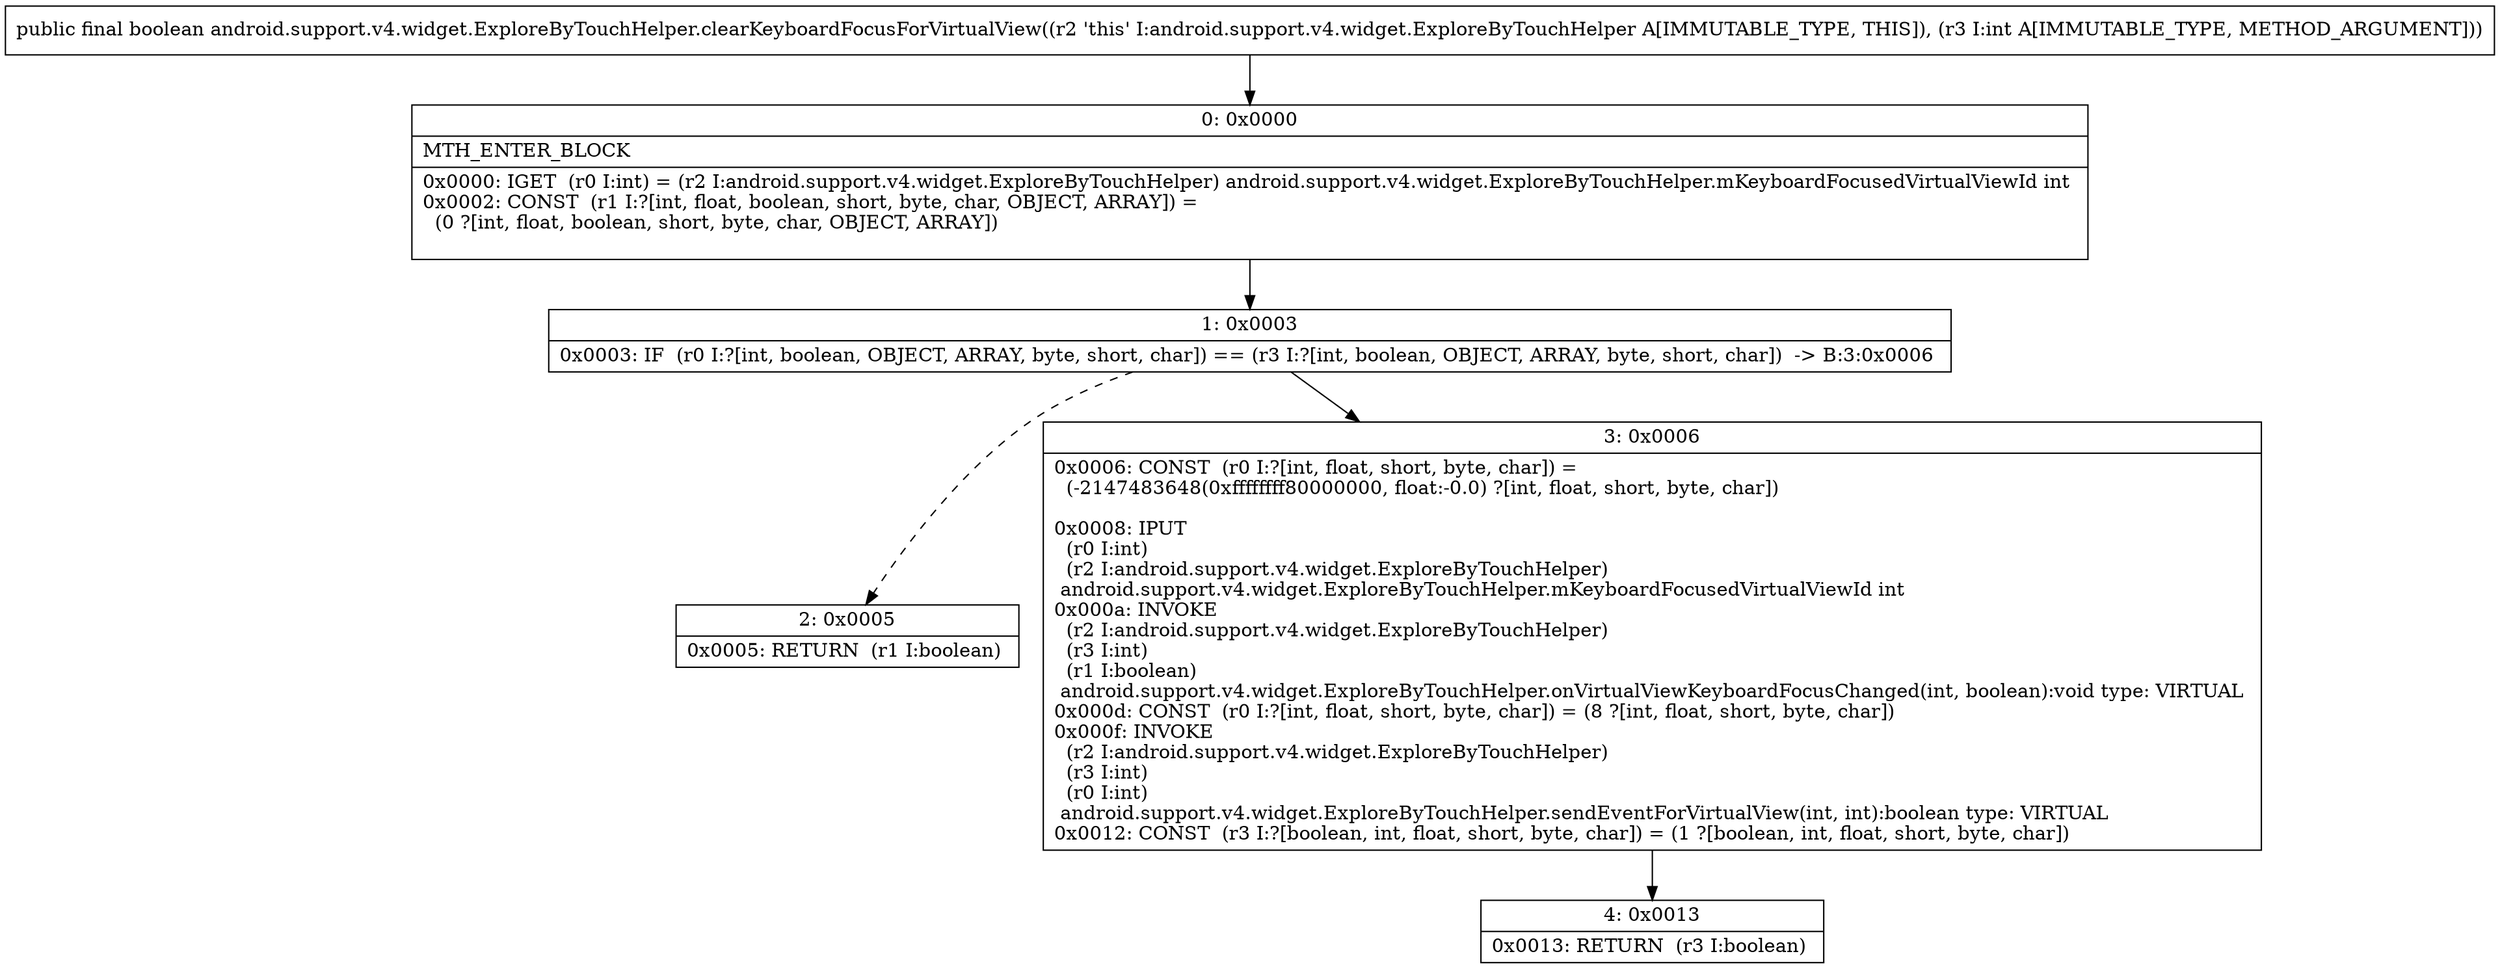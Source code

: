digraph "CFG forandroid.support.v4.widget.ExploreByTouchHelper.clearKeyboardFocusForVirtualView(I)Z" {
Node_0 [shape=record,label="{0\:\ 0x0000|MTH_ENTER_BLOCK\l|0x0000: IGET  (r0 I:int) = (r2 I:android.support.v4.widget.ExploreByTouchHelper) android.support.v4.widget.ExploreByTouchHelper.mKeyboardFocusedVirtualViewId int \l0x0002: CONST  (r1 I:?[int, float, boolean, short, byte, char, OBJECT, ARRAY]) = \l  (0 ?[int, float, boolean, short, byte, char, OBJECT, ARRAY])\l \l}"];
Node_1 [shape=record,label="{1\:\ 0x0003|0x0003: IF  (r0 I:?[int, boolean, OBJECT, ARRAY, byte, short, char]) == (r3 I:?[int, boolean, OBJECT, ARRAY, byte, short, char])  \-\> B:3:0x0006 \l}"];
Node_2 [shape=record,label="{2\:\ 0x0005|0x0005: RETURN  (r1 I:boolean) \l}"];
Node_3 [shape=record,label="{3\:\ 0x0006|0x0006: CONST  (r0 I:?[int, float, short, byte, char]) = \l  (\-2147483648(0xffffffff80000000, float:\-0.0) ?[int, float, short, byte, char])\l \l0x0008: IPUT  \l  (r0 I:int)\l  (r2 I:android.support.v4.widget.ExploreByTouchHelper)\l android.support.v4.widget.ExploreByTouchHelper.mKeyboardFocusedVirtualViewId int \l0x000a: INVOKE  \l  (r2 I:android.support.v4.widget.ExploreByTouchHelper)\l  (r3 I:int)\l  (r1 I:boolean)\l android.support.v4.widget.ExploreByTouchHelper.onVirtualViewKeyboardFocusChanged(int, boolean):void type: VIRTUAL \l0x000d: CONST  (r0 I:?[int, float, short, byte, char]) = (8 ?[int, float, short, byte, char]) \l0x000f: INVOKE  \l  (r2 I:android.support.v4.widget.ExploreByTouchHelper)\l  (r3 I:int)\l  (r0 I:int)\l android.support.v4.widget.ExploreByTouchHelper.sendEventForVirtualView(int, int):boolean type: VIRTUAL \l0x0012: CONST  (r3 I:?[boolean, int, float, short, byte, char]) = (1 ?[boolean, int, float, short, byte, char]) \l}"];
Node_4 [shape=record,label="{4\:\ 0x0013|0x0013: RETURN  (r3 I:boolean) \l}"];
MethodNode[shape=record,label="{public final boolean android.support.v4.widget.ExploreByTouchHelper.clearKeyboardFocusForVirtualView((r2 'this' I:android.support.v4.widget.ExploreByTouchHelper A[IMMUTABLE_TYPE, THIS]), (r3 I:int A[IMMUTABLE_TYPE, METHOD_ARGUMENT])) }"];
MethodNode -> Node_0;
Node_0 -> Node_1;
Node_1 -> Node_2[style=dashed];
Node_1 -> Node_3;
Node_3 -> Node_4;
}

